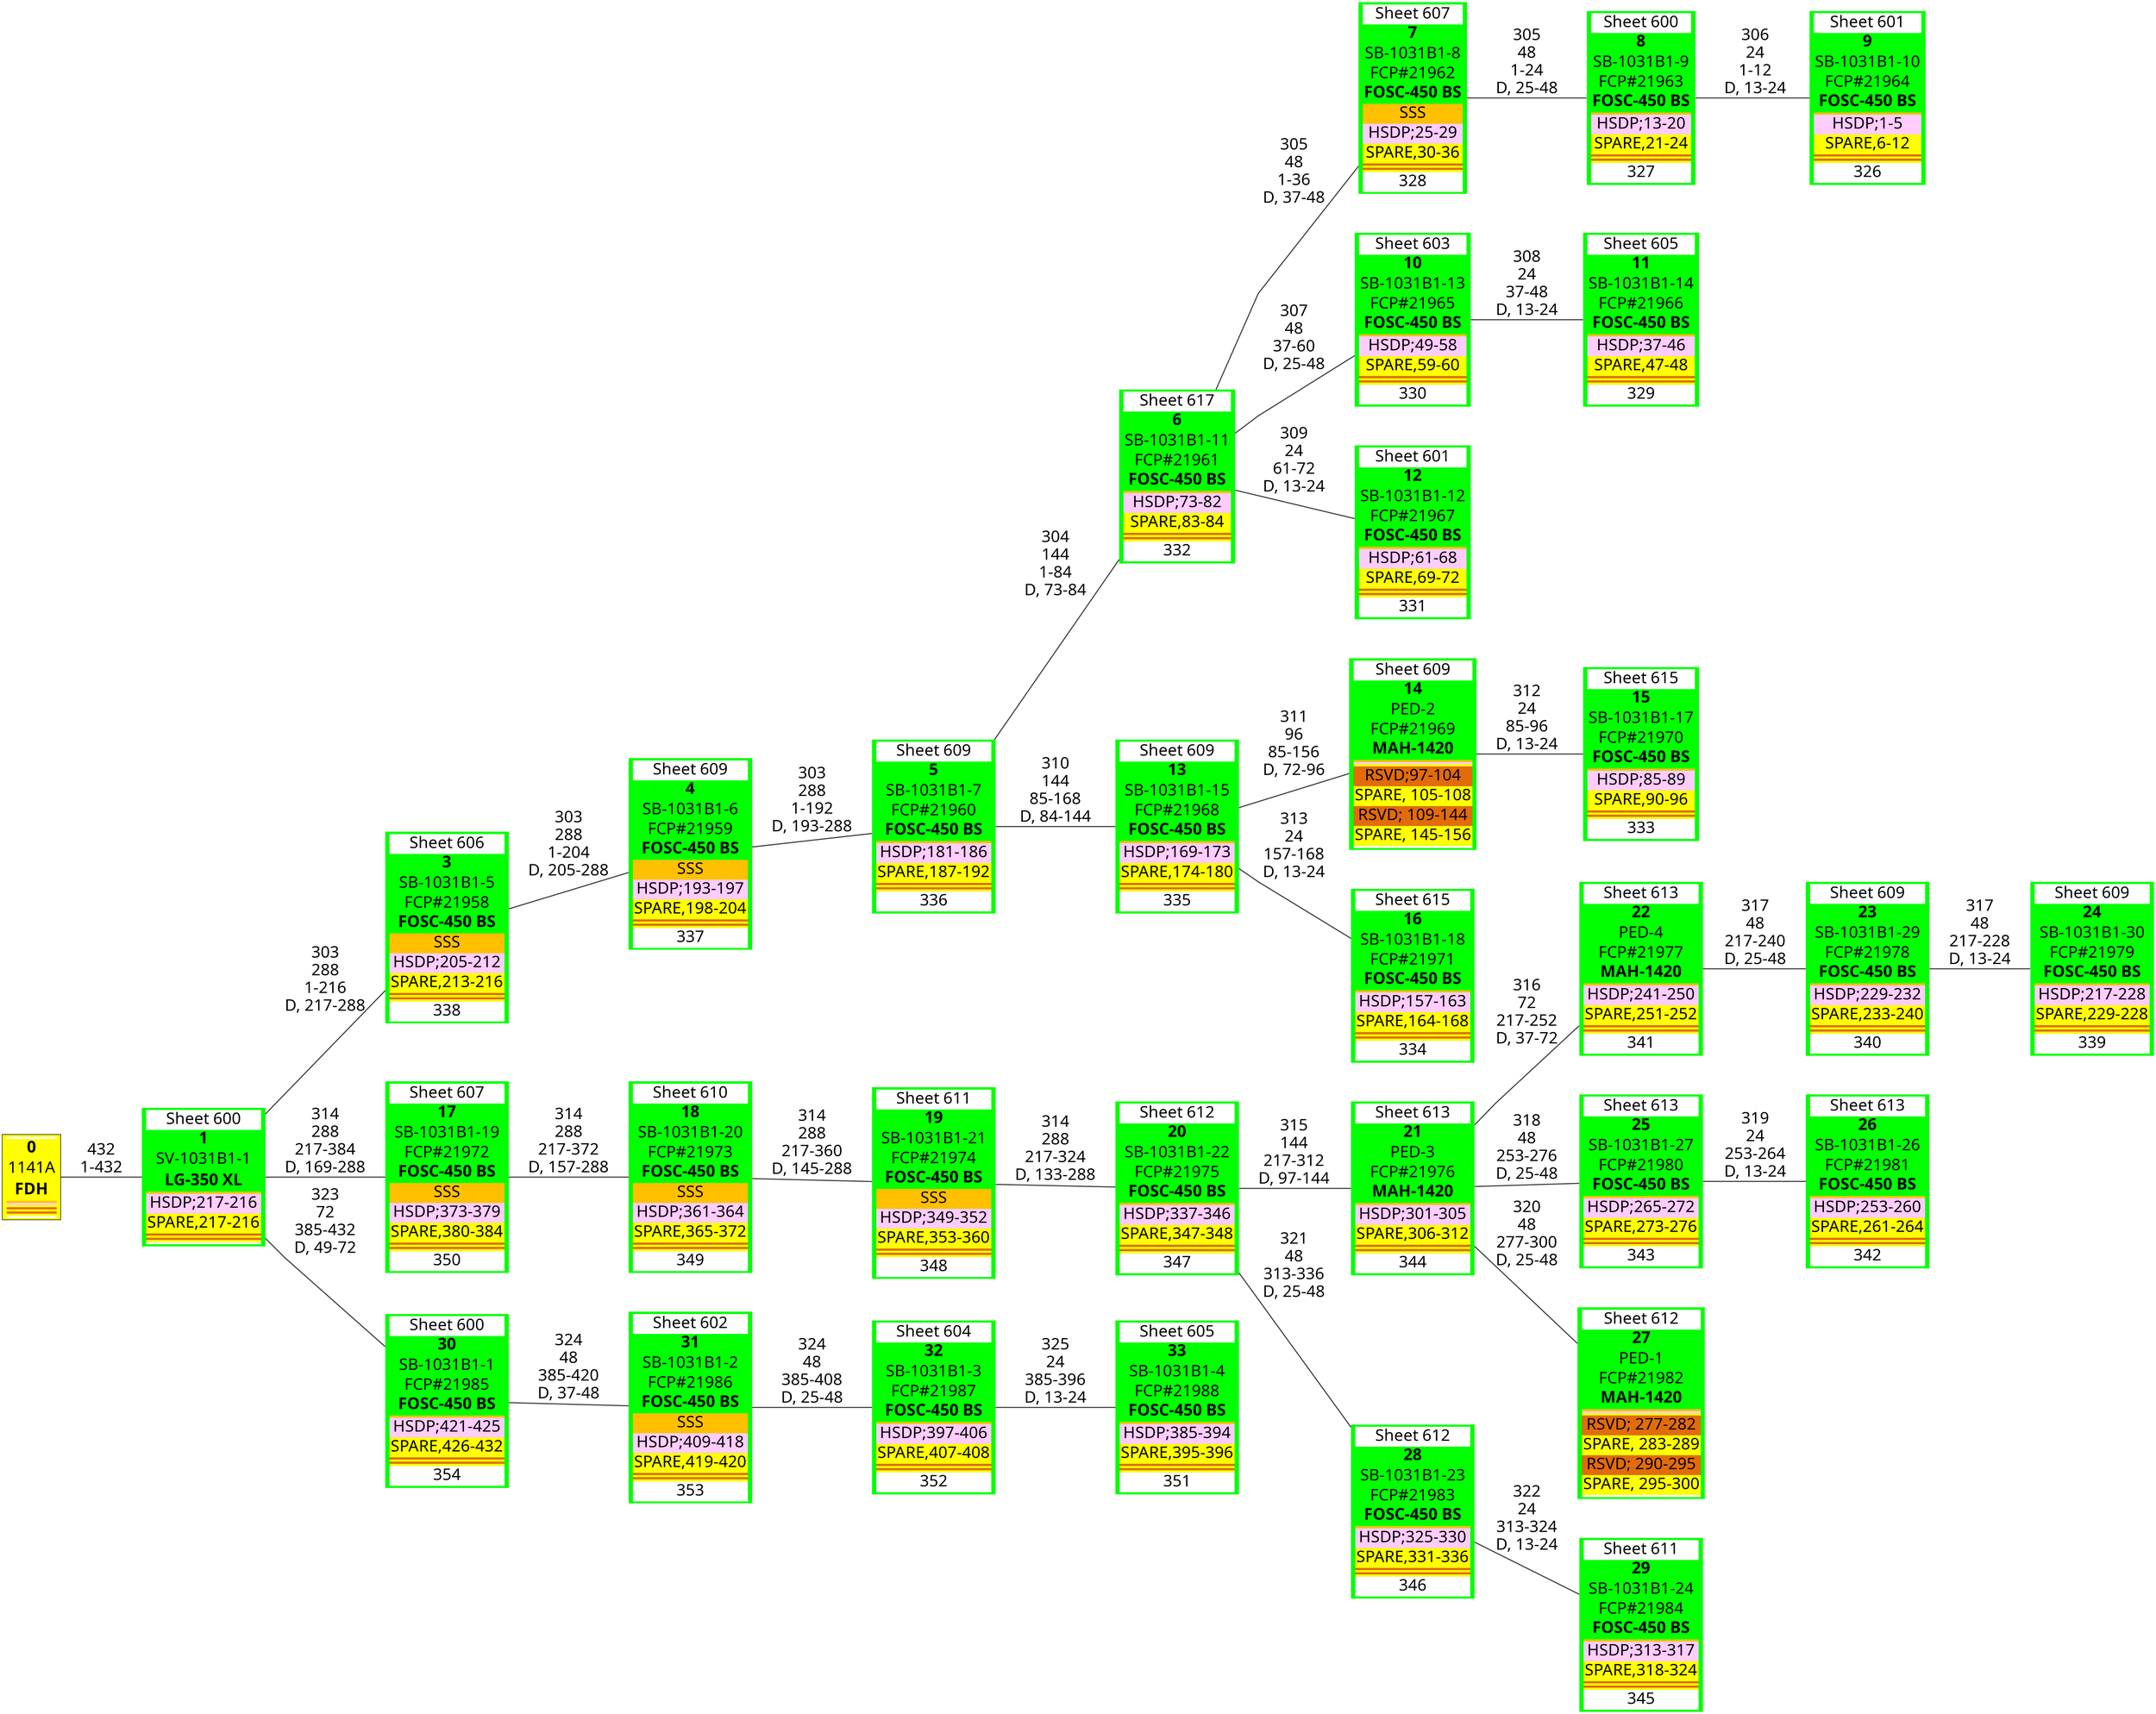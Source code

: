 graph "main"
{
    layout="dot";
    concentrate="true";
    imagepath="K:\Clients\AFL - AFL\2021\015 - Oakridge AB - OKRG\OKRG 1031B\DFD";
    rankdir="LR";
    orderoutput="edgesfirst";
    splines="compound";
nodesep="1"; ranksep="1";
    node[ colorscheme="X11" shape="record" fillcolor="Green" fontname="Calibri" fontsize="30" style="filled" ];
    "0"[ colorscheme="X11" shape="record" fillcolor="Yellow" fontname="Calibri" fontsize="30" style="filled" label=<<table border='0' cellspacing='0'>
                    <tr><td port='sheet'    border='0' bgcolor='white'></td></tr>
                    <tr><td port='splice'   border='0'><b>0</b></td></tr>
                    <tr><td port='struc'    border='0'>1141A</td></tr>
                    <tr><td port='fcp'      border='0'></td></tr>
                    <tr><td port='stype'    border='0'><b>FDH</b></td></tr>
                    <tr><td port='sss'      border='0' bgcolor='#FFC000'></td></tr>
                    <tr><td port='fibre'    border='0' bgcolor='#FFCCFF'></td></tr>
                    <tr><td port='spare'    border='0' bgcolor='#FFFF00'></td></tr>
                    <tr><td port='rsvd'     border='0' bgcolor='#E26B0A'></td></tr>
                    <tr><td port='spare2'     border='0' bgcolor='#FFFF00'></td></tr>
                    <tr><td port='rsvd2'     border='0' bgcolor='#E26B0A'></td></tr>
                    <tr><td port='spare3'     border='0' bgcolor='#FFFF00'></td></tr>
                   <tr><td port='spl_ac'    border='0' bgcolor='white'></td></tr>
</table>> ];
    "1"[ shape="plaintext"  label=<<table border='0' cellspacing='0'>
                    <tr><td port='sheet'    border='0' bgcolor='white'>Sheet 600</td></tr>
                    <tr><td port='splice'   border='0'><b>1</b></td></tr>
                    <tr><td port='struc'    border='0'>SV-1031B1-1</td></tr>
                    <tr><td port='fcp'      border='0'></td></tr>
                    <tr><td port='stype'    border='0'><b>LG-350 XL</b></td></tr>
                    <tr><td port='sss'      border='0' bgcolor='#FFC000'></td></tr>
                    <tr><td port='fibre'    border='0' bgcolor='#FFCCFF'>HSDP;217-216</td></tr>
                    <tr><td port='spare'    border='0' bgcolor='#FFFF00'>SPARE,217-216</td></tr>
                    <tr><td port='rsvd'     border='0' bgcolor='#E26B0A'></td></tr>
                    <tr><td port='spare2'     border='0' bgcolor='#FFFF00'></td></tr>
                    <tr><td port='rsvd2'     border='0' bgcolor='#E26B0A'></td></tr>
                    <tr><td port='spare3'     border='0' bgcolor='#FFFF00'></td></tr>
                   <tr><td port='spl_ac'    border='0' bgcolor='white'></td></tr>
</table>> ];
    "3"[ shape="plaintext"  label=<<table border='0' cellspacing='0'>
                    <tr><td port='sheet'    border='0' bgcolor='white'>Sheet 606</td></tr>
                    <tr><td port='splice'   border='0'><b>3</b></td></tr>
                    <tr><td port='struc'    border='0'>SB-1031B1-5</td></tr>
                    <tr><td port='fcp'      border='0'>FCP#21958</td></tr>
                    <tr><td port='stype'    border='0'><b>FOSC-450 BS</b></td></tr>
                    <tr><td port='sss'      border='0' bgcolor='#FFC000'>SSS</td></tr>
                    <tr><td port='fibre'    border='0' bgcolor='#FFCCFF'>HSDP;205-212</td></tr>
                    <tr><td port='spare'    border='0' bgcolor='#FFFF00'>SPARE,213-216</td></tr>
                    <tr><td port='rsvd'     border='0' bgcolor='#E26B0A'></td></tr>
                    <tr><td port='spare2'     border='0' bgcolor='#FFFF00'></td></tr>
                    <tr><td port='rsvd2'     border='0' bgcolor='#E26B0A'></td></tr>
                    <tr><td port='spare3'     border='0' bgcolor='#FFFF00'></td></tr>
                   <tr><td port='spl_ac'    border='0' bgcolor='white'>338</td></tr>
</table>> ];
    "4"[ shape="plaintext"  label=<<table border='0' cellspacing='0'>
                    <tr><td port='sheet'    border='0' bgcolor='white'>Sheet 609</td></tr>
                    <tr><td port='splice'   border='0'><b>4</b></td></tr>
                    <tr><td port='struc'    border='0'>SB-1031B1-6</td></tr>
                    <tr><td port='fcp'      border='0'>FCP#21959</td></tr>
                    <tr><td port='stype'    border='0'><b>FOSC-450 BS</b></td></tr>
                    <tr><td port='sss'      border='0' bgcolor='#FFC000'>SSS</td></tr>
                    <tr><td port='fibre'    border='0' bgcolor='#FFCCFF'>HSDP;193-197</td></tr>
                    <tr><td port='spare'    border='0' bgcolor='#FFFF00'>SPARE,198-204</td></tr>
                    <tr><td port='rsvd'     border='0' bgcolor='#E26B0A'></td></tr>
                    <tr><td port='spare2'     border='0' bgcolor='#FFFF00'></td></tr>
                    <tr><td port='rsvd2'     border='0' bgcolor='#E26B0A'></td></tr>
                    <tr><td port='spare3'     border='0' bgcolor='#FFFF00'></td></tr>
                   <tr><td port='spl_ac'    border='0' bgcolor='white'>337</td></tr>
</table>> ];
    "5"[ shape="plaintext"  label=<<table border='0' cellspacing='0'>
                    <tr><td port='sheet'    border='0' bgcolor='white'>Sheet 609</td></tr>
                    <tr><td port='splice'   border='0'><b>5</b></td></tr>
                    <tr><td port='struc'    border='0'>SB-1031B1-7</td></tr>
                    <tr><td port='fcp'      border='0'>FCP#21960</td></tr>
                    <tr><td port='stype'    border='0'><b>FOSC-450 BS</b></td></tr>
                    <tr><td port='sss'      border='0' bgcolor='#FFC000'></td></tr>
                    <tr><td port='fibre'    border='0' bgcolor='#FFCCFF'>HSDP;181-186</td></tr>
                    <tr><td port='spare'    border='0' bgcolor='#FFFF00'>SPARE,187-192</td></tr>
                    <tr><td port='rsvd'     border='0' bgcolor='#E26B0A'></td></tr>
                    <tr><td port='spare2'     border='0' bgcolor='#FFFF00'></td></tr>
                    <tr><td port='rsvd2'     border='0' bgcolor='#E26B0A'></td></tr>
                    <tr><td port='spare3'     border='0' bgcolor='#FFFF00'></td></tr>
                   <tr><td port='spl_ac'    border='0' bgcolor='white'>336</td></tr>
</table>> ];
    "6"[ shape="plaintext"  label=<<table border='0' cellspacing='0'>
                    <tr><td port='sheet'    border='0' bgcolor='white'>Sheet 617</td></tr>
                    <tr><td port='splice'   border='0'><b>6</b></td></tr>
                    <tr><td port='struc'    border='0'>SB-1031B1-11</td></tr>
                    <tr><td port='fcp'      border='0'>FCP#21961</td></tr>
                    <tr><td port='stype'    border='0'><b>FOSC-450 BS</b></td></tr>
                    <tr><td port='sss'      border='0' bgcolor='#FFC000'></td></tr>
                    <tr><td port='fibre'    border='0' bgcolor='#FFCCFF'>HSDP;73-82</td></tr>
                    <tr><td port='spare'    border='0' bgcolor='#FFFF00'>SPARE,83-84</td></tr>
                    <tr><td port='rsvd'     border='0' bgcolor='#E26B0A'></td></tr>
                    <tr><td port='spare2'     border='0' bgcolor='#FFFF00'></td></tr>
                    <tr><td port='rsvd2'     border='0' bgcolor='#E26B0A'></td></tr>
                    <tr><td port='spare3'     border='0' bgcolor='#FFFF00'></td></tr>
                   <tr><td port='spl_ac'    border='0' bgcolor='white'>332</td></tr>
</table>> ];
    "7"[ shape="plaintext"  label=<<table border='0' cellspacing='0'>
                    <tr><td port='sheet'    border='0' bgcolor='white'>Sheet 607</td></tr>
                    <tr><td port='splice'   border='0'><b>7</b></td></tr>
                    <tr><td port='struc'    border='0'>SB-1031B1-8</td></tr>
                    <tr><td port='fcp'      border='0'>FCP#21962</td></tr>
                    <tr><td port='stype'    border='0'><b>FOSC-450 BS</b></td></tr>
                    <tr><td port='sss'      border='0' bgcolor='#FFC000'>SSS</td></tr>
                    <tr><td port='fibre'    border='0' bgcolor='#FFCCFF'>HSDP;25-29</td></tr>
                    <tr><td port='spare'    border='0' bgcolor='#FFFF00'>SPARE,30-36</td></tr>
                    <tr><td port='rsvd'     border='0' bgcolor='#E26B0A'></td></tr>
                    <tr><td port='spare2'     border='0' bgcolor='#FFFF00'></td></tr>
                    <tr><td port='rsvd2'     border='0' bgcolor='#E26B0A'></td></tr>
                    <tr><td port='spare3'     border='0' bgcolor='#FFFF00'></td></tr>
                   <tr><td port='spl_ac'    border='0' bgcolor='white'>328</td></tr>
</table>> ];
    "8"[ shape="plaintext"  label=<<table border='0' cellspacing='0'>
                    <tr><td port='sheet'    border='0' bgcolor='white'>Sheet 600</td></tr>
                    <tr><td port='splice'   border='0'><b>8</b></td></tr>
                    <tr><td port='struc'    border='0'>SB-1031B1-9</td></tr>
                    <tr><td port='fcp'      border='0'>FCP#21963</td></tr>
                    <tr><td port='stype'    border='0'><b>FOSC-450 BS</b></td></tr>
                    <tr><td port='sss'      border='0' bgcolor='#FFC000'></td></tr>
                    <tr><td port='fibre'    border='0' bgcolor='#FFCCFF'>HSDP;13-20</td></tr>
                    <tr><td port='spare'    border='0' bgcolor='#FFFF00'>SPARE,21-24</td></tr>
                    <tr><td port='rsvd'     border='0' bgcolor='#E26B0A'></td></tr>
                    <tr><td port='spare2'     border='0' bgcolor='#FFFF00'></td></tr>
                    <tr><td port='rsvd2'     border='0' bgcolor='#E26B0A'></td></tr>
                    <tr><td port='spare3'     border='0' bgcolor='#FFFF00'></td></tr>
                   <tr><td port='spl_ac'    border='0' bgcolor='white'>327</td></tr>
</table>> ];
    "9"[ shape="plaintext"  label=<<table border='0' cellspacing='0'>
                    <tr><td port='sheet'    border='0' bgcolor='white'>Sheet 601</td></tr>
                    <tr><td port='splice'   border='0'><b>9</b></td></tr>
                    <tr><td port='struc'    border='0'>SB-1031B1-10</td></tr>
                    <tr><td port='fcp'      border='0'>FCP#21964</td></tr>
                    <tr><td port='stype'    border='0'><b>FOSC-450 BS</b></td></tr>
                    <tr><td port='sss'      border='0' bgcolor='#FFC000'></td></tr>
                    <tr><td port='fibre'    border='0' bgcolor='#FFCCFF'>HSDP;1-5</td></tr>
                    <tr><td port='spare'    border='0' bgcolor='#FFFF00'>SPARE,6-12</td></tr>
                    <tr><td port='rsvd'     border='0' bgcolor='#E26B0A'></td></tr>
                    <tr><td port='spare2'     border='0' bgcolor='#FFFF00'></td></tr>
                    <tr><td port='rsvd2'     border='0' bgcolor='#E26B0A'></td></tr>
                    <tr><td port='spare3'     border='0' bgcolor='#FFFF00'></td></tr>
                   <tr><td port='spl_ac'    border='0' bgcolor='white'>326</td></tr>
</table>> ];
    "10"[ shape="plaintext"  label=<<table border='0' cellspacing='0'>
                    <tr><td port='sheet'    border='0' bgcolor='white'>Sheet 603</td></tr>
                    <tr><td port='splice'   border='0'><b>10</b></td></tr>
                    <tr><td port='struc'    border='0'>SB-1031B1-13</td></tr>
                    <tr><td port='fcp'      border='0'>FCP#21965</td></tr>
                    <tr><td port='stype'    border='0'><b>FOSC-450 BS</b></td></tr>
                    <tr><td port='sss'      border='0' bgcolor='#FFC000'></td></tr>
                    <tr><td port='fibre'    border='0' bgcolor='#FFCCFF'>HSDP;49-58</td></tr>
                    <tr><td port='spare'    border='0' bgcolor='#FFFF00'>SPARE,59-60</td></tr>
                    <tr><td port='rsvd'     border='0' bgcolor='#E26B0A'></td></tr>
                    <tr><td port='spare2'     border='0' bgcolor='#FFFF00'></td></tr>
                    <tr><td port='rsvd2'     border='0' bgcolor='#E26B0A'></td></tr>
                    <tr><td port='spare3'     border='0' bgcolor='#FFFF00'></td></tr>
                   <tr><td port='spl_ac'    border='0' bgcolor='white'>330</td></tr>
</table>> ];
    "11"[ shape="plaintext"  label=<<table border='0' cellspacing='0'>
                    <tr><td port='sheet'    border='0' bgcolor='white'>Sheet 605</td></tr>
                    <tr><td port='splice'   border='0'><b>11</b></td></tr>
                    <tr><td port='struc'    border='0'>SB-1031B1-14</td></tr>
                    <tr><td port='fcp'      border='0'>FCP#21966</td></tr>
                    <tr><td port='stype'    border='0'><b>FOSC-450 BS</b></td></tr>
                    <tr><td port='sss'      border='0' bgcolor='#FFC000'></td></tr>
                    <tr><td port='fibre'    border='0' bgcolor='#FFCCFF'>HSDP;37-46</td></tr>
                    <tr><td port='spare'    border='0' bgcolor='#FFFF00'>SPARE,47-48</td></tr>
                    <tr><td port='rsvd'     border='0' bgcolor='#E26B0A'></td></tr>
                    <tr><td port='spare2'     border='0' bgcolor='#FFFF00'></td></tr>
                    <tr><td port='rsvd2'     border='0' bgcolor='#E26B0A'></td></tr>
                    <tr><td port='spare3'     border='0' bgcolor='#FFFF00'></td></tr>
                   <tr><td port='spl_ac'    border='0' bgcolor='white'>329</td></tr>
</table>> ];
    "12"[ shape="plaintext"  label=<<table border='0' cellspacing='0'>
                    <tr><td port='sheet'    border='0' bgcolor='white'>Sheet 601</td></tr>
                    <tr><td port='splice'   border='0'><b>12</b></td></tr>
                    <tr><td port='struc'    border='0'>SB-1031B1-12</td></tr>
                    <tr><td port='fcp'      border='0'>FCP#21967</td></tr>
                    <tr><td port='stype'    border='0'><b>FOSC-450 BS</b></td></tr>
                    <tr><td port='sss'      border='0' bgcolor='#FFC000'></td></tr>
                    <tr><td port='fibre'    border='0' bgcolor='#FFCCFF'>HSDP;61-68</td></tr>
                    <tr><td port='spare'    border='0' bgcolor='#FFFF00'>SPARE,69-72</td></tr>
                    <tr><td port='rsvd'     border='0' bgcolor='#E26B0A'></td></tr>
                    <tr><td port='spare2'     border='0' bgcolor='#FFFF00'></td></tr>
                    <tr><td port='rsvd2'     border='0' bgcolor='#E26B0A'></td></tr>
                    <tr><td port='spare3'     border='0' bgcolor='#FFFF00'></td></tr>
                   <tr><td port='spl_ac'    border='0' bgcolor='white'>331</td></tr>
</table>> ];
    "13"[ shape="plaintext"  label=<<table border='0' cellspacing='0'>
                    <tr><td port='sheet'    border='0' bgcolor='white'>Sheet 609</td></tr>
                    <tr><td port='splice'   border='0'><b>13</b></td></tr>
                    <tr><td port='struc'    border='0'>SB-1031B1-15</td></tr>
                    <tr><td port='fcp'      border='0'>FCP#21968</td></tr>
                    <tr><td port='stype'    border='0'><b>FOSC-450 BS</b></td></tr>
                    <tr><td port='sss'      border='0' bgcolor='#FFC000'></td></tr>
                    <tr><td port='fibre'    border='0' bgcolor='#FFCCFF'>HSDP;169-173</td></tr>
                    <tr><td port='spare'    border='0' bgcolor='#FFFF00'>SPARE,174-180</td></tr>
                    <tr><td port='rsvd'     border='0' bgcolor='#E26B0A'></td></tr>
                    <tr><td port='spare2'     border='0' bgcolor='#FFFF00'></td></tr>
                    <tr><td port='rsvd2'     border='0' bgcolor='#E26B0A'></td></tr>
                    <tr><td port='spare3'     border='0' bgcolor='#FFFF00'></td></tr>
                   <tr><td port='spl_ac'    border='0' bgcolor='white'>335</td></tr>
</table>> ];
    "14"[ shape="plaintext"  label=<<table border='0' cellspacing='0'>
                    <tr><td port='sheet'    border='0' bgcolor='white'>Sheet 609</td></tr>
                    <tr><td port='splice'   border='0'><b>14</b></td></tr>
                    <tr><td port='struc'    border='0'>PED-2</td></tr>
                    <tr><td port='fcp'      border='0'>FCP#21969</td></tr>
                    <tr><td port='stype'    border='0'><b>MAH-1420</b></td></tr>
                    <tr><td port='sss'      border='0' bgcolor='#FFC000'></td></tr>
                    <tr><td port='fibre'    border='0' bgcolor='#FFCCFF'></td></tr>
                    <tr><td port='spare'    border='0' bgcolor='#FFFF00'></td></tr>
                    <tr><td port='rsvd'     border='0' bgcolor='#E26B0A'>RSVD;97-104</td></tr>
                    <tr><td port='spare2'     border='0' bgcolor='#FFFF00'>SPARE, 105-108</td></tr>
                    <tr><td port='rsvd2'     border='0' bgcolor='#E26B0A'>RSVD; 109-144</td></tr>
                    <tr><td port='spare3'     border='0' bgcolor='#FFFF00'>SPARE, 145-156</td></tr>
                   <tr><td port='spl_ac'    border='0' bgcolor='white'></td></tr>
</table>> ];
    "15"[ shape="plaintext"  label=<<table border='0' cellspacing='0'>
                    <tr><td port='sheet'    border='0' bgcolor='white'>Sheet 615</td></tr>
                    <tr><td port='splice'   border='0'><b>15</b></td></tr>
                    <tr><td port='struc'    border='0'>SB-1031B1-17</td></tr>
                    <tr><td port='fcp'      border='0'>FCP#21970</td></tr>
                    <tr><td port='stype'    border='0'><b>FOSC-450 BS</b></td></tr>
                    <tr><td port='sss'      border='0' bgcolor='#FFC000'></td></tr>
                    <tr><td port='fibre'    border='0' bgcolor='#FFCCFF'>HSDP;85-89</td></tr>
                    <tr><td port='spare'    border='0' bgcolor='#FFFF00'>SPARE,90-96</td></tr>
                    <tr><td port='rsvd'     border='0' bgcolor='#E26B0A'></td></tr>
                    <tr><td port='spare2'     border='0' bgcolor='#FFFF00'></td></tr>
                    <tr><td port='rsvd2'     border='0' bgcolor='#E26B0A'></td></tr>
                    <tr><td port='spare3'     border='0' bgcolor='#FFFF00'></td></tr>
                   <tr><td port='spl_ac'    border='0' bgcolor='white'>333</td></tr>
</table>> ];
    "16"[ shape="plaintext"  label=<<table border='0' cellspacing='0'>
                    <tr><td port='sheet'    border='0' bgcolor='white'>Sheet 615</td></tr>
                    <tr><td port='splice'   border='0'><b>16</b></td></tr>
                    <tr><td port='struc'    border='0'>SB-1031B1-18</td></tr>
                    <tr><td port='fcp'      border='0'>FCP#21971</td></tr>
                    <tr><td port='stype'    border='0'><b>FOSC-450 BS</b></td></tr>
                    <tr><td port='sss'      border='0' bgcolor='#FFC000'></td></tr>
                    <tr><td port='fibre'    border='0' bgcolor='#FFCCFF'>HSDP;157-163</td></tr>
                    <tr><td port='spare'    border='0' bgcolor='#FFFF00'>SPARE,164-168</td></tr>
                    <tr><td port='rsvd'     border='0' bgcolor='#E26B0A'></td></tr>
                    <tr><td port='spare2'     border='0' bgcolor='#FFFF00'></td></tr>
                    <tr><td port='rsvd2'     border='0' bgcolor='#E26B0A'></td></tr>
                    <tr><td port='spare3'     border='0' bgcolor='#FFFF00'></td></tr>
                   <tr><td port='spl_ac'    border='0' bgcolor='white'>334</td></tr>
</table>> ];
    "17"[ shape="plaintext"  label=<<table border='0' cellspacing='0'>
                    <tr><td port='sheet'    border='0' bgcolor='white'>Sheet 607</td></tr>
                    <tr><td port='splice'   border='0'><b>17</b></td></tr>
                    <tr><td port='struc'    border='0'>SB-1031B1-19</td></tr>
                    <tr><td port='fcp'      border='0'>FCP#21972</td></tr>
                    <tr><td port='stype'    border='0'><b>FOSC-450 BS</b></td></tr>
                    <tr><td port='sss'      border='0' bgcolor='#FFC000'>SSS</td></tr>
                    <tr><td port='fibre'    border='0' bgcolor='#FFCCFF'>HSDP;373-379</td></tr>
                    <tr><td port='spare'    border='0' bgcolor='#FFFF00'>SPARE,380-384</td></tr>
                    <tr><td port='rsvd'     border='0' bgcolor='#E26B0A'></td></tr>
                    <tr><td port='spare2'     border='0' bgcolor='#FFFF00'></td></tr>
                    <tr><td port='rsvd2'     border='0' bgcolor='#E26B0A'></td></tr>
                    <tr><td port='spare3'     border='0' bgcolor='#FFFF00'></td></tr>
                   <tr><td port='spl_ac'    border='0' bgcolor='white'>350</td></tr>
</table>> ];
    "18"[ shape="plaintext"  label=<<table border='0' cellspacing='0'>
                    <tr><td port='sheet'    border='0' bgcolor='white'>Sheet 610</td></tr>
                    <tr><td port='splice'   border='0'><b>18</b></td></tr>
                    <tr><td port='struc'    border='0'>SB-1031B1-20</td></tr>
                    <tr><td port='fcp'      border='0'>FCP#21973</td></tr>
                    <tr><td port='stype'    border='0'><b>FOSC-450 BS</b></td></tr>
                    <tr><td port='sss'      border='0' bgcolor='#FFC000'>SSS</td></tr>
                    <tr><td port='fibre'    border='0' bgcolor='#FFCCFF'>HSDP;361-364</td></tr>
                    <tr><td port='spare'    border='0' bgcolor='#FFFF00'>SPARE,365-372</td></tr>
                    <tr><td port='rsvd'     border='0' bgcolor='#E26B0A'></td></tr>
                    <tr><td port='spare2'     border='0' bgcolor='#FFFF00'></td></tr>
                    <tr><td port='rsvd2'     border='0' bgcolor='#E26B0A'></td></tr>
                    <tr><td port='spare3'     border='0' bgcolor='#FFFF00'></td></tr>
                   <tr><td port='spl_ac'    border='0' bgcolor='white'>349</td></tr>
</table>> ];
    "19"[ shape="plaintext"  label=<<table border='0' cellspacing='0'>
                    <tr><td port='sheet'    border='0' bgcolor='white'>Sheet 611</td></tr>
                    <tr><td port='splice'   border='0'><b>19</b></td></tr>
                    <tr><td port='struc'    border='0'>SB-1031B1-21</td></tr>
                    <tr><td port='fcp'      border='0'>FCP#21974</td></tr>
                    <tr><td port='stype'    border='0'><b>FOSC-450 BS</b></td></tr>
                    <tr><td port='sss'      border='0' bgcolor='#FFC000'>SSS</td></tr>
                    <tr><td port='fibre'    border='0' bgcolor='#FFCCFF'>HSDP;349-352</td></tr>
                    <tr><td port='spare'    border='0' bgcolor='#FFFF00'>SPARE,353-360</td></tr>
                    <tr><td port='rsvd'     border='0' bgcolor='#E26B0A'></td></tr>
                    <tr><td port='spare2'     border='0' bgcolor='#FFFF00'></td></tr>
                    <tr><td port='rsvd2'     border='0' bgcolor='#E26B0A'></td></tr>
                    <tr><td port='spare3'     border='0' bgcolor='#FFFF00'></td></tr>
                   <tr><td port='spl_ac'    border='0' bgcolor='white'>348</td></tr>
</table>> ];
    "20"[ shape="plaintext"  label=<<table border='0' cellspacing='0'>
                    <tr><td port='sheet'    border='0' bgcolor='white'>Sheet 612</td></tr>
                    <tr><td port='splice'   border='0'><b>20</b></td></tr>
                    <tr><td port='struc'    border='0'>SB-1031B1-22</td></tr>
                    <tr><td port='fcp'      border='0'>FCP#21975</td></tr>
                    <tr><td port='stype'    border='0'><b>FOSC-450 BS</b></td></tr>
                    <tr><td port='sss'      border='0' bgcolor='#FFC000'></td></tr>
                    <tr><td port='fibre'    border='0' bgcolor='#FFCCFF'>HSDP;337-346</td></tr>
                    <tr><td port='spare'    border='0' bgcolor='#FFFF00'>SPARE,347-348</td></tr>
                    <tr><td port='rsvd'     border='0' bgcolor='#E26B0A'></td></tr>
                    <tr><td port='spare2'     border='0' bgcolor='#FFFF00'></td></tr>
                    <tr><td port='rsvd2'     border='0' bgcolor='#E26B0A'></td></tr>
                    <tr><td port='spare3'     border='0' bgcolor='#FFFF00'></td></tr>
                   <tr><td port='spl_ac'    border='0' bgcolor='white'>347</td></tr>
</table>> ];
    "21"[ shape="plaintext"  label=<<table border='0' cellspacing='0'>
                    <tr><td port='sheet'    border='0' bgcolor='white'>Sheet 613</td></tr>
                    <tr><td port='splice'   border='0'><b>21</b></td></tr>
                    <tr><td port='struc'    border='0'>PED-3</td></tr>
                    <tr><td port='fcp'      border='0'>FCP#21976</td></tr>
                    <tr><td port='stype'    border='0'><b>MAH-1420</b></td></tr>
                    <tr><td port='sss'      border='0' bgcolor='#FFC000'></td></tr>
                    <tr><td port='fibre'    border='0' bgcolor='#FFCCFF'>HSDP;301-305</td></tr>
                    <tr><td port='spare'    border='0' bgcolor='#FFFF00'>SPARE,306-312</td></tr>
                    <tr><td port='rsvd'     border='0' bgcolor='#E26B0A'></td></tr>
                    <tr><td port='spare2'     border='0' bgcolor='#FFFF00'></td></tr>
                    <tr><td port='rsvd2'     border='0' bgcolor='#E26B0A'></td></tr>
                    <tr><td port='spare3'     border='0' bgcolor='#FFFF00'></td></tr>
                   <tr><td port='spl_ac'    border='0' bgcolor='white'>344</td></tr>
</table>> ];
    "22"[ shape="plaintext"  label=<<table border='0' cellspacing='0'>
                    <tr><td port='sheet'    border='0' bgcolor='white'>Sheet 613</td></tr>
                    <tr><td port='splice'   border='0'><b>22</b></td></tr>
                    <tr><td port='struc'    border='0'>PED-4</td></tr>
                    <tr><td port='fcp'      border='0'>FCP#21977</td></tr>
                    <tr><td port='stype'    border='0'><b>MAH-1420</b></td></tr>
                    <tr><td port='sss'      border='0' bgcolor='#FFC000'></td></tr>
                    <tr><td port='fibre'    border='0' bgcolor='#FFCCFF'>HSDP;241-250</td></tr>
                    <tr><td port='spare'    border='0' bgcolor='#FFFF00'>SPARE,251-252</td></tr>
                    <tr><td port='rsvd'     border='0' bgcolor='#E26B0A'></td></tr>
                    <tr><td port='spare2'     border='0' bgcolor='#FFFF00'></td></tr>
                    <tr><td port='rsvd2'     border='0' bgcolor='#E26B0A'></td></tr>
                    <tr><td port='spare3'     border='0' bgcolor='#FFFF00'></td></tr>
                   <tr><td port='spl_ac'    border='0' bgcolor='white'>341</td></tr>
</table>> ];
    "23"[ shape="plaintext"  label=<<table border='0' cellspacing='0'>
                    <tr><td port='sheet'    border='0' bgcolor='white'>Sheet 609</td></tr>
                    <tr><td port='splice'   border='0'><b>23</b></td></tr>
                    <tr><td port='struc'    border='0'>SB-1031B1-29</td></tr>
                    <tr><td port='fcp'      border='0'>FCP#21978</td></tr>
                    <tr><td port='stype'    border='0'><b>FOSC-450 BS</b></td></tr>
                    <tr><td port='sss'      border='0' bgcolor='#FFC000'></td></tr>
                    <tr><td port='fibre'    border='0' bgcolor='#FFCCFF'>HSDP;229-232</td></tr>
                    <tr><td port='spare'    border='0' bgcolor='#FFFF00'>SPARE,233-240</td></tr>
                    <tr><td port='rsvd'     border='0' bgcolor='#E26B0A'></td></tr>
                    <tr><td port='spare2'     border='0' bgcolor='#FFFF00'></td></tr>
                    <tr><td port='rsvd2'     border='0' bgcolor='#E26B0A'></td></tr>
                    <tr><td port='spare3'     border='0' bgcolor='#FFFF00'></td></tr>
                   <tr><td port='spl_ac'    border='0' bgcolor='white'>340</td></tr>
</table>> ];
    "24"[ shape="plaintext"  label=<<table border='0' cellspacing='0'>
                    <tr><td port='sheet'    border='0' bgcolor='white'>Sheet 609</td></tr>
                    <tr><td port='splice'   border='0'><b>24</b></td></tr>
                    <tr><td port='struc'    border='0'>SB-1031B1-30</td></tr>
                    <tr><td port='fcp'      border='0'>FCP#21979</td></tr>
                    <tr><td port='stype'    border='0'><b>FOSC-450 BS</b></td></tr>
                    <tr><td port='sss'      border='0' bgcolor='#FFC000'></td></tr>
                    <tr><td port='fibre'    border='0' bgcolor='#FFCCFF'>HSDP;217-228</td></tr>
                    <tr><td port='spare'    border='0' bgcolor='#FFFF00'>SPARE,229-228</td></tr>
                    <tr><td port='rsvd'     border='0' bgcolor='#E26B0A'></td></tr>
                    <tr><td port='spare2'     border='0' bgcolor='#FFFF00'></td></tr>
                    <tr><td port='rsvd2'     border='0' bgcolor='#E26B0A'></td></tr>
                    <tr><td port='spare3'     border='0' bgcolor='#FFFF00'></td></tr>
                   <tr><td port='spl_ac'    border='0' bgcolor='white'>339</td></tr>
</table>> ];
    "25"[ shape="plaintext"  label=<<table border='0' cellspacing='0'>
                    <tr><td port='sheet'    border='0' bgcolor='white'>Sheet 613</td></tr>
                    <tr><td port='splice'   border='0'><b>25</b></td></tr>
                    <tr><td port='struc'    border='0'>SB-1031B1-27</td></tr>
                    <tr><td port='fcp'      border='0'>FCP#21980</td></tr>
                    <tr><td port='stype'    border='0'><b>FOSC-450 BS</b></td></tr>
                    <tr><td port='sss'      border='0' bgcolor='#FFC000'></td></tr>
                    <tr><td port='fibre'    border='0' bgcolor='#FFCCFF'>HSDP;265-272</td></tr>
                    <tr><td port='spare'    border='0' bgcolor='#FFFF00'>SPARE,273-276</td></tr>
                    <tr><td port='rsvd'     border='0' bgcolor='#E26B0A'></td></tr>
                    <tr><td port='spare2'     border='0' bgcolor='#FFFF00'></td></tr>
                    <tr><td port='rsvd2'     border='0' bgcolor='#E26B0A'></td></tr>
                    <tr><td port='spare3'     border='0' bgcolor='#FFFF00'></td></tr>
                   <tr><td port='spl_ac'    border='0' bgcolor='white'>343</td></tr>
</table>> ];
    "26"[ shape="plaintext"  label=<<table border='0' cellspacing='0'>
                    <tr><td port='sheet'    border='0' bgcolor='white'>Sheet 613</td></tr>
                    <tr><td port='splice'   border='0'><b>26</b></td></tr>
                    <tr><td port='struc'    border='0'>SB-1031B1-26</td></tr>
                    <tr><td port='fcp'      border='0'>FCP#21981</td></tr>
                    <tr><td port='stype'    border='0'><b>FOSC-450 BS</b></td></tr>
                    <tr><td port='sss'      border='0' bgcolor='#FFC000'></td></tr>
                    <tr><td port='fibre'    border='0' bgcolor='#FFCCFF'>HSDP;253-260</td></tr>
                    <tr><td port='spare'    border='0' bgcolor='#FFFF00'>SPARE,261-264</td></tr>
                    <tr><td port='rsvd'     border='0' bgcolor='#E26B0A'></td></tr>
                    <tr><td port='spare2'     border='0' bgcolor='#FFFF00'></td></tr>
                    <tr><td port='rsvd2'     border='0' bgcolor='#E26B0A'></td></tr>
                    <tr><td port='spare3'     border='0' bgcolor='#FFFF00'></td></tr>
                   <tr><td port='spl_ac'    border='0' bgcolor='white'>342</td></tr>
</table>> ];
    "27"[ shape="plaintext"  label=<<table border='0' cellspacing='0'>
                    <tr><td port='sheet'    border='0' bgcolor='white'>Sheet 612</td></tr>
                    <tr><td port='splice'   border='0'><b>27</b></td></tr>
                    <tr><td port='struc'    border='0'>PED-1</td></tr>
                    <tr><td port='fcp'      border='0'>FCP#21982</td></tr>
                    <tr><td port='stype'    border='0'><b>MAH-1420</b></td></tr>
                    <tr><td port='sss'      border='0' bgcolor='#FFC000'></td></tr>
                    <tr><td port='fibre'    border='0' bgcolor='#FFCCFF'></td></tr>
                    <tr><td port='spare'    border='0' bgcolor='#FFFF00'></td></tr>
                    <tr><td port='rsvd'     border='0' bgcolor='#E26B0A'>RSVD; 277-282</td></tr>
                    <tr><td port='spare2'     border='0' bgcolor='#FFFF00'>SPARE, 283-289</td></tr>
                    <tr><td port='rsvd2'     border='0' bgcolor='#E26B0A'>RSVD; 290-295</td></tr>
                    <tr><td port='spare3'     border='0' bgcolor='#FFFF00'>SPARE, 295-300</td></tr>
                   <tr><td port='spl_ac'    border='0' bgcolor='white'></td></tr>
</table>> ];
    "28"[ shape="plaintext"  label=<<table border='0' cellspacing='0'>
                    <tr><td port='sheet'    border='0' bgcolor='white'>Sheet 612</td></tr>
                    <tr><td port='splice'   border='0'><b>28</b></td></tr>
                    <tr><td port='struc'    border='0'>SB-1031B1-23</td></tr>
                    <tr><td port='fcp'      border='0'>FCP#21983</td></tr>
                    <tr><td port='stype'    border='0'><b>FOSC-450 BS</b></td></tr>
                    <tr><td port='sss'      border='0' bgcolor='#FFC000'></td></tr>
                    <tr><td port='fibre'    border='0' bgcolor='#FFCCFF'>HSDP;325-330</td></tr>
                    <tr><td port='spare'    border='0' bgcolor='#FFFF00'>SPARE,331-336</td></tr>
                    <tr><td port='rsvd'     border='0' bgcolor='#E26B0A'></td></tr>
                    <tr><td port='spare2'     border='0' bgcolor='#FFFF00'></td></tr>
                    <tr><td port='rsvd2'     border='0' bgcolor='#E26B0A'></td></tr>
                    <tr><td port='spare3'     border='0' bgcolor='#FFFF00'></td></tr>
                   <tr><td port='spl_ac'    border='0' bgcolor='white'>346</td></tr>
</table>> ];
    "29"[ shape="plaintext"  label=<<table border='0' cellspacing='0'>
                    <tr><td port='sheet'    border='0' bgcolor='white'>Sheet 611</td></tr>
                    <tr><td port='splice'   border='0'><b>29</b></td></tr>
                    <tr><td port='struc'    border='0'>SB-1031B1-24</td></tr>
                    <tr><td port='fcp'      border='0'>FCP#21984</td></tr>
                    <tr><td port='stype'    border='0'><b>FOSC-450 BS</b></td></tr>
                    <tr><td port='sss'      border='0' bgcolor='#FFC000'></td></tr>
                    <tr><td port='fibre'    border='0' bgcolor='#FFCCFF'>HSDP;313-317</td></tr>
                    <tr><td port='spare'    border='0' bgcolor='#FFFF00'>SPARE,318-324</td></tr>
                    <tr><td port='rsvd'     border='0' bgcolor='#E26B0A'></td></tr>
                    <tr><td port='spare2'     border='0' bgcolor='#FFFF00'></td></tr>
                    <tr><td port='rsvd2'     border='0' bgcolor='#E26B0A'></td></tr>
                    <tr><td port='spare3'     border='0' bgcolor='#FFFF00'></td></tr>
                   <tr><td port='spl_ac'    border='0' bgcolor='white'>345</td></tr>
</table>> ];
    "30"[ shape="plaintext"  label=<<table border='0' cellspacing='0'>
                    <tr><td port='sheet'    border='0' bgcolor='white'>Sheet 600</td></tr>
                    <tr><td port='splice'   border='0'><b>30</b></td></tr>
                    <tr><td port='struc'    border='0'>SB-1031B1-1</td></tr>
                    <tr><td port='fcp'      border='0'>FCP#21985</td></tr>
                    <tr><td port='stype'    border='0'><b>FOSC-450 BS</b></td></tr>
                    <tr><td port='sss'      border='0' bgcolor='#FFC000'></td></tr>
                    <tr><td port='fibre'    border='0' bgcolor='#FFCCFF'>HSDP;421-425</td></tr>
                    <tr><td port='spare'    border='0' bgcolor='#FFFF00'>SPARE,426-432</td></tr>
                    <tr><td port='rsvd'     border='0' bgcolor='#E26B0A'></td></tr>
                    <tr><td port='spare2'     border='0' bgcolor='#FFFF00'></td></tr>
                    <tr><td port='rsvd2'     border='0' bgcolor='#E26B0A'></td></tr>
                    <tr><td port='spare3'     border='0' bgcolor='#FFFF00'></td></tr>
                   <tr><td port='spl_ac'    border='0' bgcolor='white'>354</td></tr>
</table>> ];
    "31"[ shape="plaintext"  label=<<table border='0' cellspacing='0'>
                    <tr><td port='sheet'    border='0' bgcolor='white'>Sheet 602</td></tr>
                    <tr><td port='splice'   border='0'><b>31</b></td></tr>
                    <tr><td port='struc'    border='0'>SB-1031B1-2</td></tr>
                    <tr><td port='fcp'      border='0'>FCP#21986</td></tr>
                    <tr><td port='stype'    border='0'><b>FOSC-450 BS</b></td></tr>
                    <tr><td port='sss'      border='0' bgcolor='#FFC000'>SSS</td></tr>
                    <tr><td port='fibre'    border='0' bgcolor='#FFCCFF'>HSDP;409-418</td></tr>
                    <tr><td port='spare'    border='0' bgcolor='#FFFF00'>SPARE,419-420</td></tr>
                    <tr><td port='rsvd'     border='0' bgcolor='#E26B0A'></td></tr>
                    <tr><td port='spare2'     border='0' bgcolor='#FFFF00'></td></tr>
                    <tr><td port='rsvd2'     border='0' bgcolor='#E26B0A'></td></tr>
                    <tr><td port='spare3'     border='0' bgcolor='#FFFF00'></td></tr>
                   <tr><td port='spl_ac'    border='0' bgcolor='white'>353</td></tr>
</table>> ];
    "32"[ shape="plaintext"  label=<<table border='0' cellspacing='0'>
                    <tr><td port='sheet'    border='0' bgcolor='white'>Sheet 604</td></tr>
                    <tr><td port='splice'   border='0'><b>32</b></td></tr>
                    <tr><td port='struc'    border='0'>SB-1031B1-3</td></tr>
                    <tr><td port='fcp'      border='0'>FCP#21987</td></tr>
                    <tr><td port='stype'    border='0'><b>FOSC-450 BS</b></td></tr>
                    <tr><td port='sss'      border='0' bgcolor='#FFC000'></td></tr>
                    <tr><td port='fibre'    border='0' bgcolor='#FFCCFF'>HSDP;397-406</td></tr>
                    <tr><td port='spare'    border='0' bgcolor='#FFFF00'>SPARE,407-408</td></tr>
                    <tr><td port='rsvd'     border='0' bgcolor='#E26B0A'></td></tr>
                    <tr><td port='spare2'     border='0' bgcolor='#FFFF00'></td></tr>
                    <tr><td port='rsvd2'     border='0' bgcolor='#E26B0A'></td></tr>
                    <tr><td port='spare3'     border='0' bgcolor='#FFFF00'></td></tr>
                   <tr><td port='spl_ac'    border='0' bgcolor='white'>352</td></tr>
</table>> ];
    "33"[ shape="plaintext"  label=<<table border='0' cellspacing='0'>
                    <tr><td port='sheet'    border='0' bgcolor='white'>Sheet 605</td></tr>
                    <tr><td port='splice'   border='0'><b>33</b></td></tr>
                    <tr><td port='struc'    border='0'>SB-1031B1-4</td></tr>
                    <tr><td port='fcp'      border='0'>FCP#21988</td></tr>
                    <tr><td port='stype'    border='0'><b>FOSC-450 BS</b></td></tr>
                    <tr><td port='sss'      border='0' bgcolor='#FFC000'></td></tr>
                    <tr><td port='fibre'    border='0' bgcolor='#FFCCFF'>HSDP;385-394</td></tr>
                    <tr><td port='spare'    border='0' bgcolor='#FFFF00'>SPARE,395-396</td></tr>
                    <tr><td port='rsvd'     border='0' bgcolor='#E26B0A'></td></tr>
                    <tr><td port='spare2'     border='0' bgcolor='#FFFF00'></td></tr>
                    <tr><td port='rsvd2'     border='0' bgcolor='#E26B0A'></td></tr>
                    <tr><td port='spare3'     border='0' bgcolor='#FFFF00'></td></tr>
                   <tr><td port='spl_ac'    border='0' bgcolor='white'>351</td></tr>
</table>> ];
    edge[ colorscheme="X11" color="Gray24" penwidth="2" arrowsize="0" fontname="Calibri" fontsize="30" ];
    "0" -- "1"[ label="\n432\n1-432\n" ];
    "1" -- "3"[ label="303\n288\n1-216\nD, 217-288" ];
    "3" -- "4"[ label="303\n288\n1-204\nD, 205-288" ];
    "4" -- "5"[ label="303\n288\n1-192\nD, 193-288" ];
    "5" -- "6"[ label="304\n144\n1-84\nD, 73-84" ];
    "6" -- "7"[ label="305\n48\n1-36\nD, 37-48" ];
    "7" -- "8"[ label="305\n48\n1-24\nD, 25-48" ];
    "8" -- "9"[ label="306\n24\n1-12\nD, 13-24" ];
    "6" -- "10"[ label="307\n48\n37-60\nD, 25-48" ];
    "10" -- "11"[ label="308\n24\n37-48\nD, 13-24" ];
    "6" -- "12"[ label="309\n24\n61-72\nD, 13-24" ];
    "5" -- "13"[ label="310\n144\n85-168\nD, 84-144" ];
    "13" -- "14"[ label="311\n96\n85-156\nD, 72-96" ];
    "14" -- "15"[ label="312\n24\n85-96\nD, 13-24" ];
    "13" -- "16"[ label="313\n24\n157-168\nD, 13-24" ];
    "1" -- "17"[ label="314\n288\n217-384\nD, 169-288" ];
    "17" -- "18"[ label="314\n288\n217-372\nD, 157-288" ];
    "18" -- "19"[ label="314\n288\n217-360\nD, 145-288" ];
    "19" -- "20"[ label="314\n288\n217-324\nD, 133-288" ];
    "20" -- "21"[ label="315\n144\n217-312\nD, 97-144" ];
    "21" -- "22"[ label="316\n72\n217-252\nD, 37-72" ];
    "22" -- "23"[ label="317\n48\n217-240\nD, 25-48" ];
    "23" -- "24"[ label="317\n48\n217-228\nD, 13-24" ];
    "21" -- "25"[ label="318\n48\n253-276\nD, 25-48" ];
    "25" -- "26"[ label="319\n24\n253-264\nD, 13-24" ];
    "21" -- "27"[ label="320\n48\n277-300\nD, 25-48" ];
    "20" -- "28"[ label="321\n48\n313-336\nD, 25-48" ];
    "28" -- "29"[ label="322\n24\n313-324\nD, 13-24" ];
    "1" -- "30"[ label="323\n72\n385-432\nD, 49-72" ];
    "30" -- "31"[ label="324\n48\n385-420\nD, 37-48" ];
    "31" -- "32"[ label="324\n48\n385-408\nD, 25-48" ];
    "32" -- "33"[ label="325\n24\n385-396\nD, 13-24" ];
}

